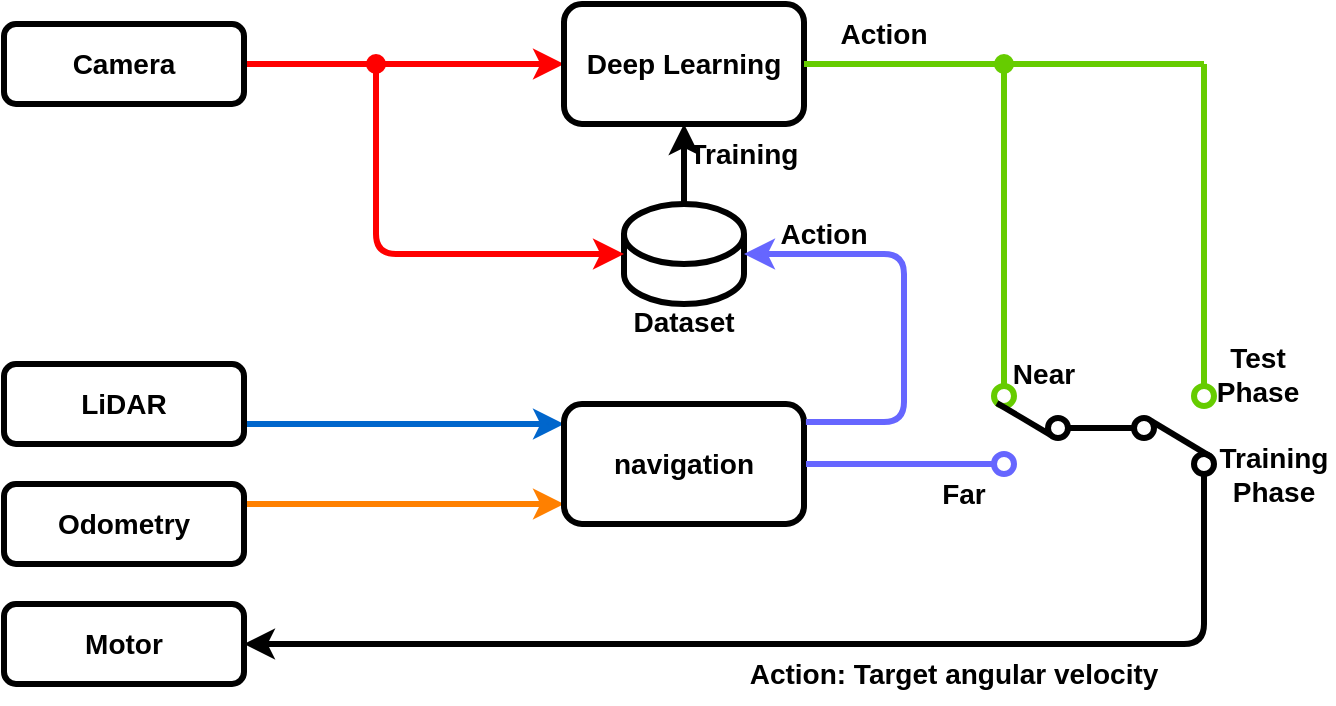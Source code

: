 <mxfile>
    <diagram id="MzoacENAXMPrZtd2jf0t" name="ページ1">
        <mxGraphModel dx="276" dy="771" grid="1" gridSize="10" guides="1" tooltips="1" connect="1" arrows="1" fold="1" page="1" pageScale="1" pageWidth="827" pageHeight="1169" background="#ffffff" math="0" shadow="0">
            <root>
                <mxCell id="0"/>
                <mxCell id="1" parent="0"/>
                <mxCell id="16" style="edgeStyle=none;html=1;exitX=1;exitY=0.5;exitDx=0;exitDy=0;entryX=0;entryY=0.5;entryDx=0;entryDy=0;fontColor=#000000;strokeColor=#FF0000;strokeWidth=3;" parent="1" source="2" target="5" edge="1">
                    <mxGeometry relative="1" as="geometry"/>
                </mxCell>
                <mxCell id="2" value="&lt;font color=&quot;#000000&quot; size=&quot;1&quot;&gt;&lt;b style=&quot;font-size: 14px&quot;&gt;Camera&lt;/b&gt;&lt;/font&gt;" style="rounded=1;whiteSpace=wrap;html=1;fillColor=#FFFFFF;strokeColor=#000000;strokeWidth=3;" parent="1" vertex="1">
                    <mxGeometry x="70" y="220" width="120" height="40" as="geometry"/>
                </mxCell>
                <mxCell id="18" style="edgeStyle=none;html=1;exitX=1;exitY=0.25;exitDx=0;exitDy=0;fontColor=#000000;strokeColor=#FF8000;strokeWidth=3;" parent="1" source="3" edge="1">
                    <mxGeometry relative="1" as="geometry">
                        <mxPoint x="350" y="460" as="targetPoint"/>
                    </mxGeometry>
                </mxCell>
                <mxCell id="3" value="&lt;font color=&quot;#000000&quot; size=&quot;1&quot;&gt;&lt;b style=&quot;font-size: 14px&quot;&gt;Odometry&lt;/b&gt;&lt;/font&gt;" style="rounded=1;whiteSpace=wrap;html=1;fillColor=#FFFFFF;strokeColor=#000000;strokeWidth=3;" parent="1" vertex="1">
                    <mxGeometry x="70" y="450" width="120" height="40" as="geometry"/>
                </mxCell>
                <mxCell id="17" style="edgeStyle=none;html=1;exitX=1;exitY=0.75;exitDx=0;exitDy=0;fontColor=#000000;strokeColor=#0066CC;strokeWidth=3;" parent="1" source="4" edge="1">
                    <mxGeometry relative="1" as="geometry">
                        <mxPoint x="350" y="420" as="targetPoint"/>
                    </mxGeometry>
                </mxCell>
                <mxCell id="4" value="&lt;font color=&quot;#000000&quot; size=&quot;1&quot;&gt;&lt;b style=&quot;font-size: 14px&quot;&gt;LiDAR&lt;/b&gt;&lt;/font&gt;" style="rounded=1;whiteSpace=wrap;html=1;fillColor=#FFFFFF;strokeColor=#000000;strokeWidth=3;" parent="1" vertex="1">
                    <mxGeometry x="70" y="390" width="120" height="40" as="geometry"/>
                </mxCell>
                <mxCell id="5" value="&lt;font color=&quot;#000000&quot; style=&quot;font-size: 14px&quot;&gt;&lt;b&gt;Deep&lt;/b&gt; &lt;b&gt;Learning&lt;/b&gt;&lt;/font&gt;" style="rounded=1;whiteSpace=wrap;html=1;fillColor=#FFFFFF;strokeColor=#000000;strokeWidth=3;" parent="1" vertex="1">
                    <mxGeometry x="350" y="210" width="120" height="60" as="geometry"/>
                </mxCell>
                <mxCell id="26" style="edgeStyle=none;html=1;exitX=0.5;exitY=0;exitDx=0;exitDy=0;exitPerimeter=0;entryX=0.5;entryY=1;entryDx=0;entryDy=0;fontColor=#000000;strokeColor=#000000;strokeWidth=3;" parent="1" source="6" target="5" edge="1">
                    <mxGeometry relative="1" as="geometry"/>
                </mxCell>
                <mxCell id="6" value="" style="shape=cylinder3;whiteSpace=wrap;html=1;boundedLbl=1;backgroundOutline=1;size=15;fillColor=#FFFFFF;strokeColor=#000000;strokeWidth=3;" parent="1" vertex="1">
                    <mxGeometry x="380" y="310" width="60" height="50" as="geometry"/>
                </mxCell>
                <mxCell id="7" value="&lt;font color=&quot;#000000&quot; size=&quot;1&quot;&gt;&lt;b style=&quot;font-size: 14px&quot;&gt;navigation&lt;/b&gt;&lt;/font&gt;" style="rounded=1;whiteSpace=wrap;html=1;strokeColor=#000000;fillColor=#FFFFFF;strokeWidth=3;" parent="1" vertex="1">
                    <mxGeometry x="350" y="410" width="120" height="60" as="geometry"/>
                </mxCell>
                <mxCell id="11" value="" style="edgeStyle=segmentEdgeStyle;endArrow=classic;html=1;fontColor=#000000;strokeColor=#FF0000;startArrow=none;strokeWidth=3;" parent="1" source="61" edge="1">
                    <mxGeometry width="50" height="50" relative="1" as="geometry">
                        <mxPoint x="256" y="240" as="sourcePoint"/>
                        <mxPoint x="380" y="335" as="targetPoint"/>
                        <Array as="points">
                            <mxPoint x="256" y="335"/>
                        </Array>
                    </mxGeometry>
                </mxCell>
                <mxCell id="23" value="" style="ellipse;whiteSpace=wrap;html=1;aspect=fixed;fontColor=#000000;strokeColor=#6666FF;fillColor=#FFFFFF;strokeWidth=3;" parent="1" vertex="1">
                    <mxGeometry x="565" y="435" width="10" height="10" as="geometry"/>
                </mxCell>
                <mxCell id="27" value="" style="edgeStyle=segmentEdgeStyle;endArrow=classic;html=1;fontColor=#000000;exitX=1.008;exitY=0.15;exitDx=0;exitDy=0;exitPerimeter=0;entryX=1;entryY=0.5;entryDx=0;entryDy=0;entryPerimeter=0;strokeColor=#6666FF;strokeWidth=3;" parent="1" source="7" target="6" edge="1">
                    <mxGeometry width="50" height="50" relative="1" as="geometry">
                        <mxPoint x="540" y="470" as="sourcePoint"/>
                        <mxPoint x="520" y="340" as="targetPoint"/>
                        <Array as="points">
                            <mxPoint x="520" y="419"/>
                            <mxPoint x="520" y="335"/>
                        </Array>
                    </mxGeometry>
                </mxCell>
                <mxCell id="28" value="" style="ellipse;whiteSpace=wrap;html=1;aspect=fixed;fontColor=#000000;strokeColor=#66CC00;fillColor=#FFFFFF;strokeWidth=3;" parent="1" vertex="1">
                    <mxGeometry x="565" y="401" width="10" height="10" as="geometry"/>
                </mxCell>
                <mxCell id="31" value="" style="endArrow=none;html=1;fontColor=#000000;exitX=1;exitY=0.5;exitDx=0;exitDy=0;entryX=0;entryY=0.5;entryDx=0;entryDy=0;strokeColor=#6666FF;strokeWidth=3;" parent="1" target="23" edge="1">
                    <mxGeometry width="50" height="50" relative="1" as="geometry">
                        <mxPoint x="471" y="440" as="sourcePoint"/>
                        <mxPoint x="561" y="440" as="targetPoint"/>
                    </mxGeometry>
                </mxCell>
                <mxCell id="32" value="" style="ellipse;whiteSpace=wrap;html=1;aspect=fixed;fontColor=#000000;strokeColor=#000000;fillColor=#FFFFFF;strokeWidth=3;" parent="1" vertex="1">
                    <mxGeometry x="592" y="417" width="10" height="10" as="geometry"/>
                </mxCell>
                <mxCell id="33" value="" style="endArrow=none;html=1;fontColor=#000000;exitX=0;exitY=1;exitDx=0;exitDy=0;entryX=0;entryY=1;entryDx=0;entryDy=0;strokeColor=#000000;strokeWidth=3;" parent="1" target="32" edge="1">
                    <mxGeometry width="50" height="50" relative="1" as="geometry">
                        <mxPoint x="566.464" y="409.536" as="sourcePoint"/>
                        <mxPoint x="595" y="430" as="targetPoint"/>
                    </mxGeometry>
                </mxCell>
                <mxCell id="38" value="" style="endArrow=none;html=1;fontColor=#000000;strokeColor=#66CC00;exitX=1;exitY=0.5;exitDx=0;exitDy=0;strokeWidth=3;" parent="1" edge="1">
                    <mxGeometry width="50" height="50" relative="1" as="geometry">
                        <mxPoint x="470" y="240" as="sourcePoint"/>
                        <mxPoint x="570" y="240" as="targetPoint"/>
                    </mxGeometry>
                </mxCell>
                <mxCell id="40" value="" style="endArrow=none;html=1;fontColor=#000000;strokeColor=#66CC00;exitX=0.5;exitY=0;exitDx=0;exitDy=0;strokeWidth=3;" parent="1" source="28" edge="1">
                    <mxGeometry width="50" height="50" relative="1" as="geometry">
                        <mxPoint x="325" y="380" as="sourcePoint"/>
                        <mxPoint x="570" y="240" as="targetPoint"/>
                    </mxGeometry>
                </mxCell>
                <mxCell id="43" value="" style="ellipse;whiteSpace=wrap;html=1;aspect=fixed;fontColor=#000000;strokeColor=#000000;fillColor=#FFFFFF;strokeWidth=3;" parent="1" vertex="1">
                    <mxGeometry x="635" y="417" width="10" height="10" as="geometry"/>
                </mxCell>
                <mxCell id="44" value="" style="ellipse;whiteSpace=wrap;html=1;aspect=fixed;fontColor=#000000;strokeColor=#66CC00;fillColor=#FFFFFF;strokeWidth=3;" parent="1" vertex="1">
                    <mxGeometry x="665" y="401" width="10" height="10" as="geometry"/>
                </mxCell>
                <mxCell id="45" value="" style="ellipse;whiteSpace=wrap;html=1;aspect=fixed;fontColor=#000000;strokeColor=#000000;fillColor=#FFFFFF;strokeWidth=3;" parent="1" vertex="1">
                    <mxGeometry x="665" y="435" width="10" height="10" as="geometry"/>
                </mxCell>
                <mxCell id="46" value="" style="endArrow=none;html=1;fontColor=#000000;strokeColor=#000000;entryX=1;entryY=0;entryDx=0;entryDy=0;exitX=1;exitY=0;exitDx=0;exitDy=0;strokeWidth=3;" parent="1" source="45" target="43" edge="1">
                    <mxGeometry width="50" height="50" relative="1" as="geometry">
                        <mxPoint x="240" y="400" as="sourcePoint"/>
                        <mxPoint x="290" y="350" as="targetPoint"/>
                    </mxGeometry>
                </mxCell>
                <mxCell id="47" value="" style="endArrow=none;html=1;fontColor=#000000;strokeColor=#000000;exitX=1;exitY=0.5;exitDx=0;exitDy=0;entryX=0;entryY=0.5;entryDx=0;entryDy=0;strokeWidth=3;" parent="1" source="32" target="43" edge="1">
                    <mxGeometry width="50" height="50" relative="1" as="geometry">
                        <mxPoint x="240" y="400" as="sourcePoint"/>
                        <mxPoint x="290" y="350" as="targetPoint"/>
                    </mxGeometry>
                </mxCell>
                <mxCell id="48" value="" style="edgeStyle=segmentEdgeStyle;endArrow=classic;html=1;fontColor=#000000;strokeColor=#000000;exitX=0.5;exitY=1;exitDx=0;exitDy=0;entryX=1;entryY=0.5;entryDx=0;entryDy=0;strokeWidth=3;" parent="1" source="45" target="49" edge="1">
                    <mxGeometry width="50" height="50" relative="1" as="geometry">
                        <mxPoint x="240" y="400" as="sourcePoint"/>
                        <mxPoint x="190" y="500" as="targetPoint"/>
                        <Array as="points">
                            <mxPoint x="670" y="530"/>
                        </Array>
                    </mxGeometry>
                </mxCell>
                <mxCell id="49" value="&lt;font color=&quot;#000000&quot; size=&quot;1&quot;&gt;&lt;b style=&quot;font-size: 14px&quot;&gt;Motor&lt;/b&gt;&lt;/font&gt;" style="rounded=1;whiteSpace=wrap;html=1;fillColor=#FFFFFF;strokeColor=#000000;strokeWidth=3;" parent="1" vertex="1">
                    <mxGeometry x="70" y="510" width="120" height="40" as="geometry"/>
                </mxCell>
                <mxCell id="50" value="" style="endArrow=none;html=1;fontColor=#000000;strokeColor=#66CC00;strokeWidth=3;" parent="1" edge="1">
                    <mxGeometry width="50" height="50" relative="1" as="geometry">
                        <mxPoint x="570" y="240" as="sourcePoint"/>
                        <mxPoint x="670" y="240" as="targetPoint"/>
                    </mxGeometry>
                </mxCell>
                <mxCell id="51" value="" style="endArrow=none;html=1;fontColor=#000000;strokeColor=#66CC00;entryX=0.5;entryY=0;entryDx=0;entryDy=0;strokeWidth=3;" parent="1" target="44" edge="1">
                    <mxGeometry width="50" height="50" relative="1" as="geometry">
                        <mxPoint x="670" y="240" as="sourcePoint"/>
                        <mxPoint x="670" y="400" as="targetPoint"/>
                    </mxGeometry>
                </mxCell>
                <mxCell id="52" value="&lt;font style=&quot;font-size: 14px&quot;&gt;&lt;b&gt;Dataset&lt;/b&gt;&lt;/font&gt;" style="text;html=1;strokeColor=none;fillColor=none;align=center;verticalAlign=middle;whiteSpace=wrap;rounded=0;fontColor=#000000;" parent="1" vertex="1">
                    <mxGeometry x="380" y="354" width="60" height="30" as="geometry"/>
                </mxCell>
                <mxCell id="53" value="&lt;font style=&quot;font-size: 14px&quot;&gt;&lt;b&gt;Training&lt;/b&gt;&lt;/font&gt;" style="text;html=1;strokeColor=none;fillColor=none;align=center;verticalAlign=middle;whiteSpace=wrap;rounded=0;fontColor=#000000;" parent="1" vertex="1">
                    <mxGeometry x="410" y="270" width="60" height="30" as="geometry"/>
                </mxCell>
                <mxCell id="54" value="&lt;font style=&quot;font-size: 14px&quot;&gt;&lt;b&gt;Action&lt;/b&gt;&lt;/font&gt;" style="text;html=1;strokeColor=none;fillColor=none;align=center;verticalAlign=middle;whiteSpace=wrap;rounded=0;fontColor=#000000;" parent="1" vertex="1">
                    <mxGeometry x="450" y="310" width="60" height="30" as="geometry"/>
                </mxCell>
                <mxCell id="55" value="&lt;font style=&quot;font-size: 14px&quot;&gt;&lt;b&gt;Action&lt;/b&gt;&lt;/font&gt;" style="text;html=1;strokeColor=none;fillColor=none;align=center;verticalAlign=middle;whiteSpace=wrap;rounded=0;fontColor=#000000;" parent="1" vertex="1">
                    <mxGeometry x="480" y="210" width="60" height="30" as="geometry"/>
                </mxCell>
                <mxCell id="56" value="&lt;font style=&quot;font-size: 14px&quot;&gt;&lt;b&gt;Far&lt;/b&gt;&lt;/font&gt;" style="text;html=1;strokeColor=none;fillColor=none;align=center;verticalAlign=middle;whiteSpace=wrap;rounded=0;fontColor=#000000;" parent="1" vertex="1">
                    <mxGeometry x="520" y="440" width="60" height="30" as="geometry"/>
                </mxCell>
                <mxCell id="57" value="&lt;font style=&quot;font-size: 14px&quot;&gt;&lt;b&gt;Near&lt;/b&gt;&lt;/font&gt;" style="text;html=1;strokeColor=none;fillColor=none;align=center;verticalAlign=middle;whiteSpace=wrap;rounded=0;fontColor=#000000;" parent="1" vertex="1">
                    <mxGeometry x="560" y="380" width="60" height="30" as="geometry"/>
                </mxCell>
                <mxCell id="58" value="&lt;font style=&quot;font-size: 14px&quot;&gt;&lt;b&gt;Test Phase&lt;/b&gt;&lt;/font&gt;" style="text;html=1;strokeColor=none;fillColor=none;align=center;verticalAlign=middle;whiteSpace=wrap;rounded=0;fontColor=#000000;" parent="1" vertex="1">
                    <mxGeometry x="667" y="380" width="60" height="30" as="geometry"/>
                </mxCell>
                <mxCell id="59" value="&lt;font style=&quot;font-size: 14px&quot;&gt;&lt;b&gt;Training Phase&lt;/b&gt;&lt;/font&gt;" style="text;html=1;strokeColor=none;fillColor=none;align=center;verticalAlign=middle;whiteSpace=wrap;rounded=0;fontColor=#000000;" parent="1" vertex="1">
                    <mxGeometry x="675" y="430" width="60" height="30" as="geometry"/>
                </mxCell>
                <mxCell id="60" value="&lt;font style=&quot;font-size: 14px&quot;&gt;&lt;b&gt;Action: Target angular velocity&lt;/b&gt;&lt;/font&gt;" style="text;html=1;strokeColor=none;fillColor=none;align=center;verticalAlign=middle;whiteSpace=wrap;rounded=0;fontColor=#000000;" parent="1" vertex="1">
                    <mxGeometry x="440" y="530" width="210" height="30" as="geometry"/>
                </mxCell>
                <mxCell id="61" value="" style="shape=waypoint;sketch=0;fillStyle=solid;size=6;pointerEvents=1;points=[];fillColor=none;resizable=0;rotatable=0;perimeter=centerPerimeter;snapToPoint=1;fontColor=#000000;strokeColor=#FF0000;strokeWidth=3;" parent="1" vertex="1">
                    <mxGeometry x="236" y="220" width="40" height="40" as="geometry"/>
                </mxCell>
                <mxCell id="62" value="" style="edgeStyle=segmentEdgeStyle;endArrow=none;html=1;fontColor=#000000;strokeColor=#FF0000;" parent="1" target="61" edge="1">
                    <mxGeometry width="50" height="50" relative="1" as="geometry">
                        <mxPoint x="256" y="240" as="sourcePoint"/>
                        <mxPoint x="380" y="335" as="targetPoint"/>
                        <Array as="points"/>
                    </mxGeometry>
                </mxCell>
                <mxCell id="63" value="" style="shape=waypoint;sketch=0;fillStyle=solid;size=6;pointerEvents=1;points=[];fillColor=none;resizable=0;rotatable=0;perimeter=centerPerimeter;snapToPoint=1;fontColor=#000000;strokeColor=#66CC00;strokeWidth=3;" parent="1" vertex="1">
                    <mxGeometry x="550" y="220" width="40" height="40" as="geometry"/>
                </mxCell>
            </root>
        </mxGraphModel>
    </diagram>
</mxfile>